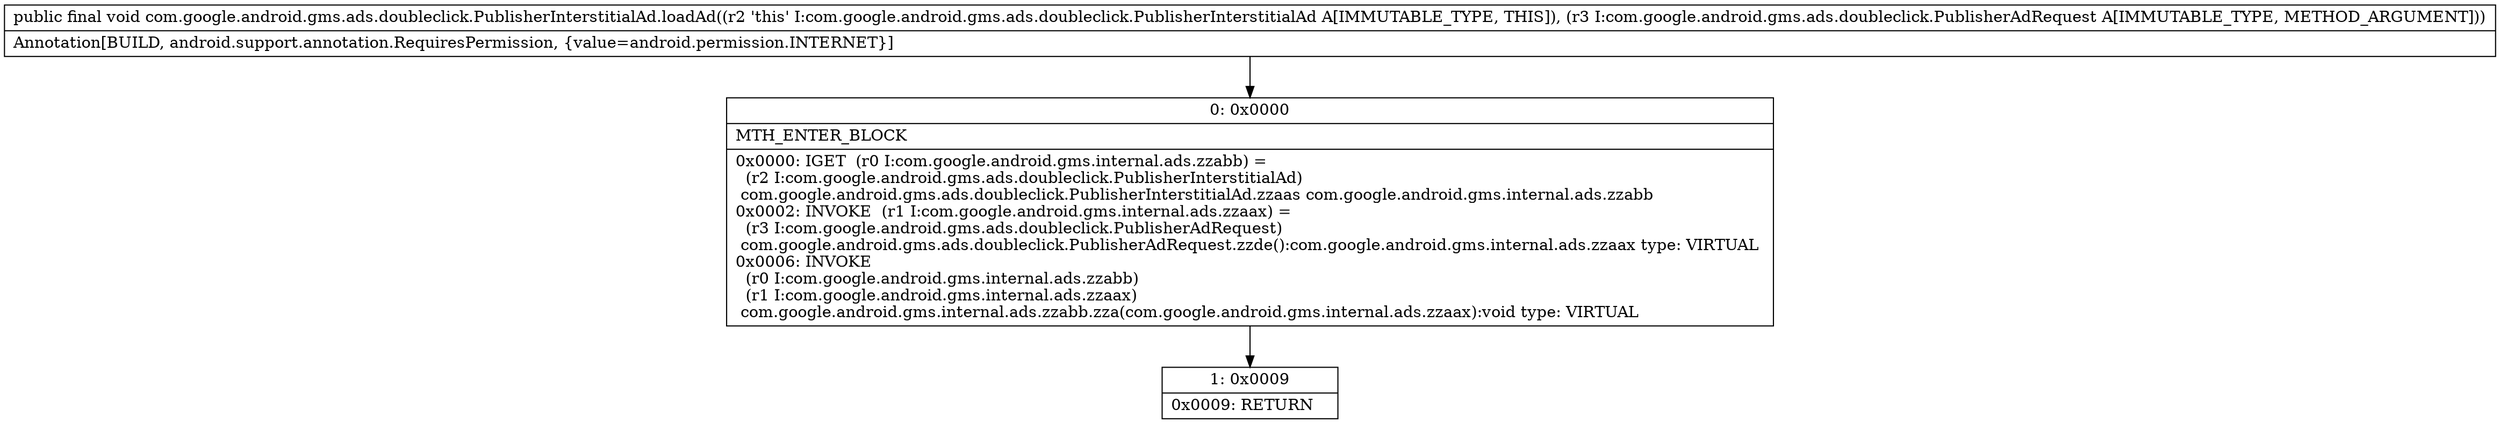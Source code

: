 digraph "CFG forcom.google.android.gms.ads.doubleclick.PublisherInterstitialAd.loadAd(Lcom\/google\/android\/gms\/ads\/doubleclick\/PublisherAdRequest;)V" {
Node_0 [shape=record,label="{0\:\ 0x0000|MTH_ENTER_BLOCK\l|0x0000: IGET  (r0 I:com.google.android.gms.internal.ads.zzabb) = \l  (r2 I:com.google.android.gms.ads.doubleclick.PublisherInterstitialAd)\l com.google.android.gms.ads.doubleclick.PublisherInterstitialAd.zzaas com.google.android.gms.internal.ads.zzabb \l0x0002: INVOKE  (r1 I:com.google.android.gms.internal.ads.zzaax) = \l  (r3 I:com.google.android.gms.ads.doubleclick.PublisherAdRequest)\l com.google.android.gms.ads.doubleclick.PublisherAdRequest.zzde():com.google.android.gms.internal.ads.zzaax type: VIRTUAL \l0x0006: INVOKE  \l  (r0 I:com.google.android.gms.internal.ads.zzabb)\l  (r1 I:com.google.android.gms.internal.ads.zzaax)\l com.google.android.gms.internal.ads.zzabb.zza(com.google.android.gms.internal.ads.zzaax):void type: VIRTUAL \l}"];
Node_1 [shape=record,label="{1\:\ 0x0009|0x0009: RETURN   \l}"];
MethodNode[shape=record,label="{public final void com.google.android.gms.ads.doubleclick.PublisherInterstitialAd.loadAd((r2 'this' I:com.google.android.gms.ads.doubleclick.PublisherInterstitialAd A[IMMUTABLE_TYPE, THIS]), (r3 I:com.google.android.gms.ads.doubleclick.PublisherAdRequest A[IMMUTABLE_TYPE, METHOD_ARGUMENT]))  | Annotation[BUILD, android.support.annotation.RequiresPermission, \{value=android.permission.INTERNET\}]\l}"];
MethodNode -> Node_0;
Node_0 -> Node_1;
}

